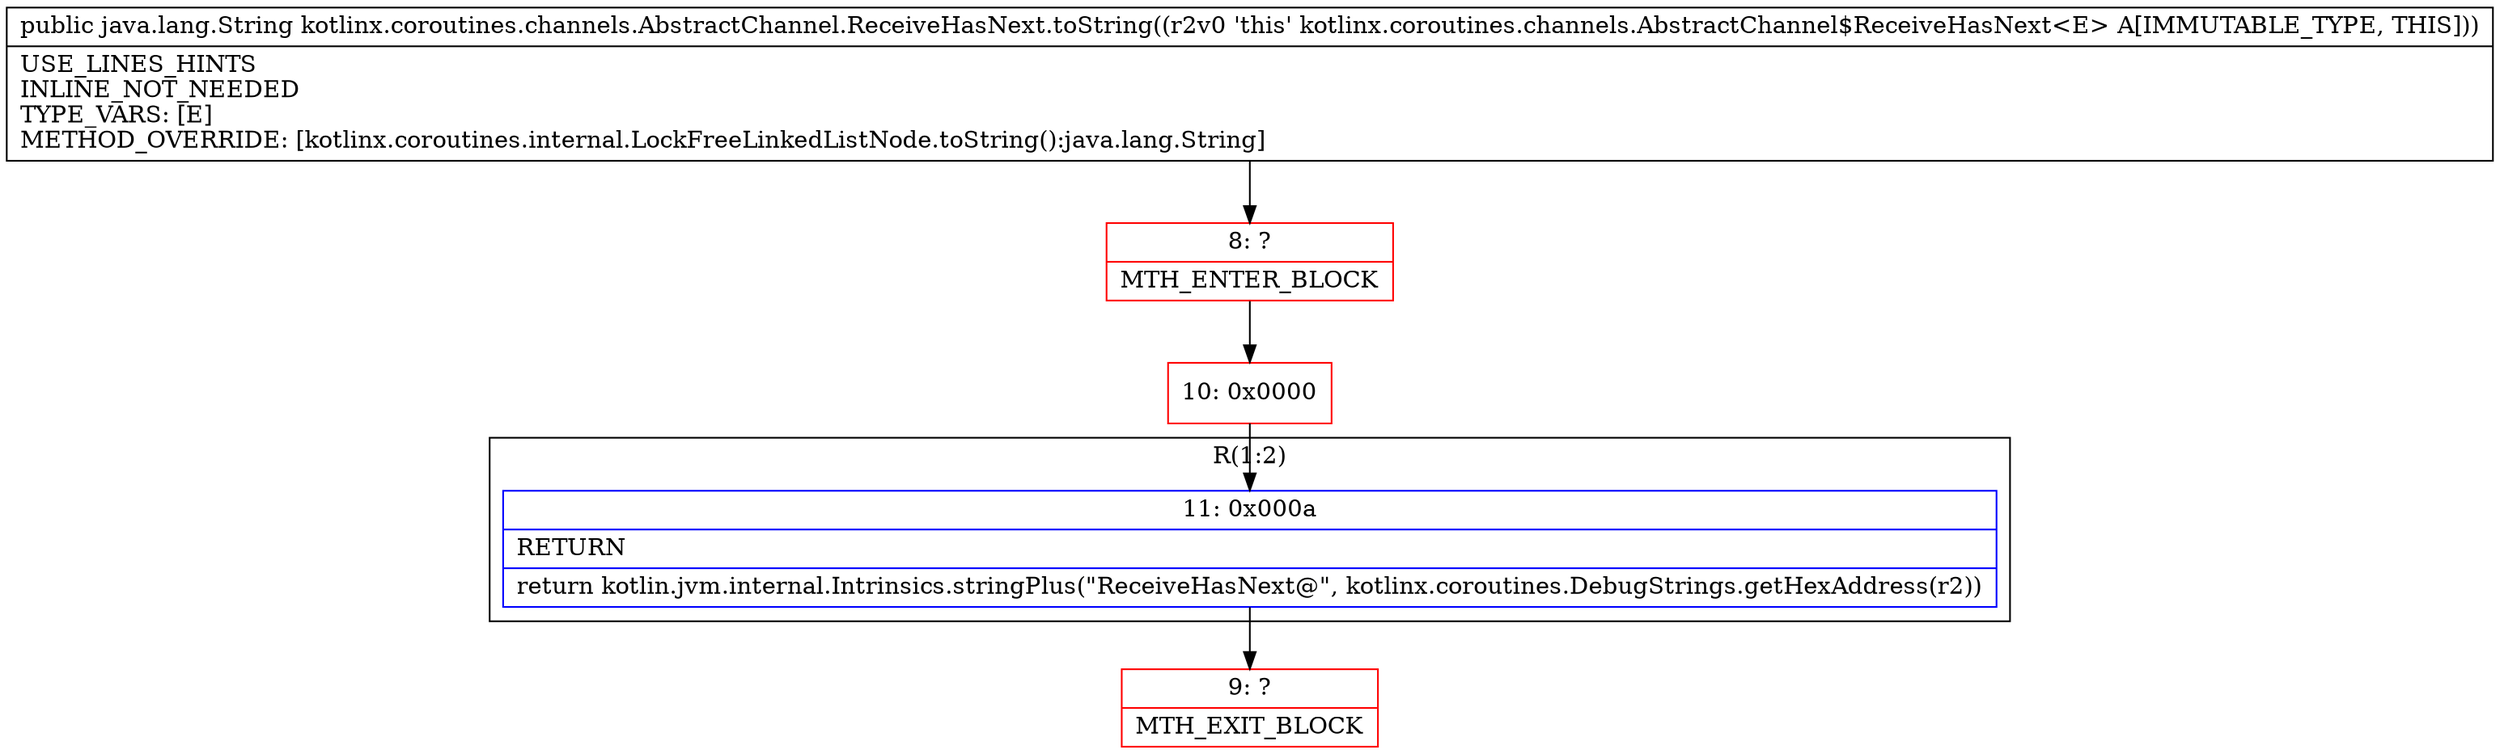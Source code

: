 digraph "CFG forkotlinx.coroutines.channels.AbstractChannel.ReceiveHasNext.toString()Ljava\/lang\/String;" {
subgraph cluster_Region_1762682000 {
label = "R(1:2)";
node [shape=record,color=blue];
Node_11 [shape=record,label="{11\:\ 0x000a|RETURN\l|return kotlin.jvm.internal.Intrinsics.stringPlus(\"ReceiveHasNext@\", kotlinx.coroutines.DebugStrings.getHexAddress(r2))\l}"];
}
Node_8 [shape=record,color=red,label="{8\:\ ?|MTH_ENTER_BLOCK\l}"];
Node_10 [shape=record,color=red,label="{10\:\ 0x0000}"];
Node_9 [shape=record,color=red,label="{9\:\ ?|MTH_EXIT_BLOCK\l}"];
MethodNode[shape=record,label="{public java.lang.String kotlinx.coroutines.channels.AbstractChannel.ReceiveHasNext.toString((r2v0 'this' kotlinx.coroutines.channels.AbstractChannel$ReceiveHasNext\<E\> A[IMMUTABLE_TYPE, THIS]))  | USE_LINES_HINTS\lINLINE_NOT_NEEDED\lTYPE_VARS: [E]\lMETHOD_OVERRIDE: [kotlinx.coroutines.internal.LockFreeLinkedListNode.toString():java.lang.String]\l}"];
MethodNode -> Node_8;Node_11 -> Node_9;
Node_8 -> Node_10;
Node_10 -> Node_11;
}

